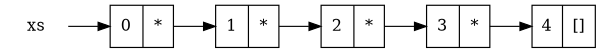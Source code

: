 digraph {
  graph [rankdir = LR]; // 横向き
  graph [size="4.0 7.0"]	

  xs0 [shape = plaintext, label = "xs"]
  xs1 [shape = record, label = "{0|*}"]
  xs2 [shape = record, label = "{1|*}"]
  xs3 [shape = record, label = "{2|*}"]
  xs4 [shape = record, label = "{3|*}"]
  xs5 [shape = record, label = "{4|[]}"]

  xs0:cdr -> xs1:car;  
  xs1:cdr -> xs2:car;  
  xs2:cdr -> xs3:car;  
  xs3:cdr -> xs4:car;  
  xs4:cdr -> xs5:car;  

}
